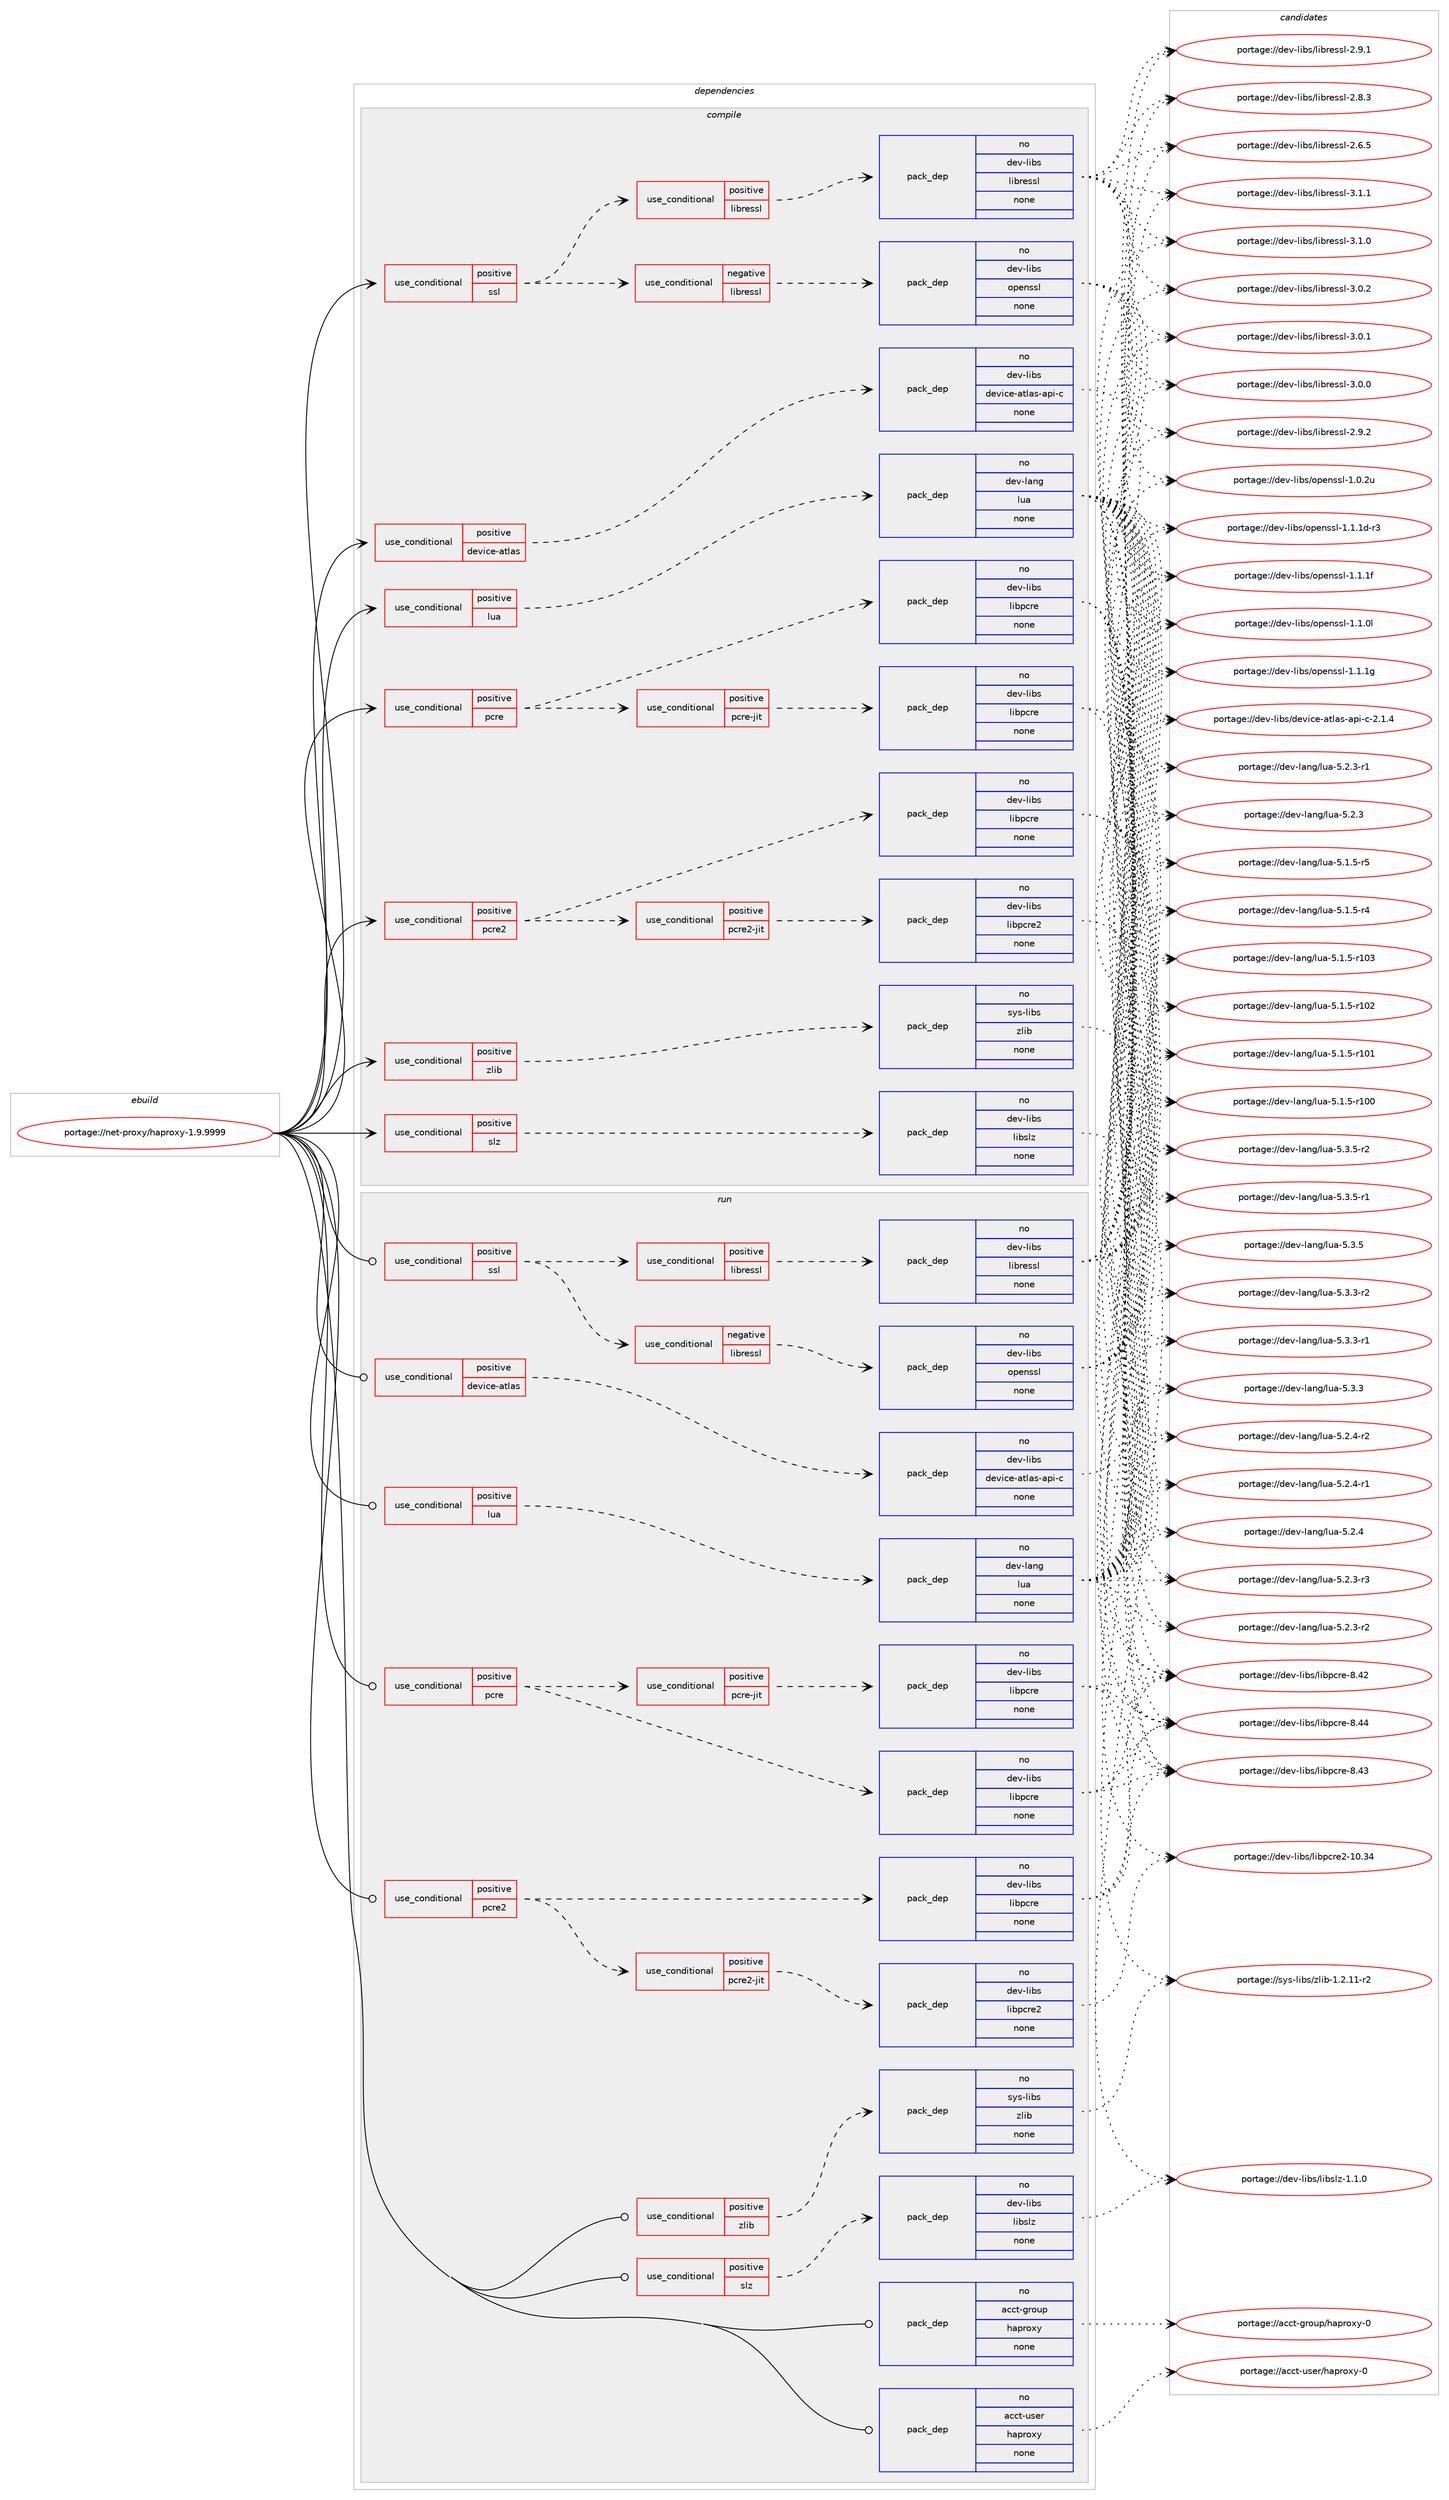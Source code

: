 digraph prolog {

# *************
# Graph options
# *************

newrank=true;
concentrate=true;
compound=true;
graph [rankdir=LR,fontname=Helvetica,fontsize=10,ranksep=1.5];#, ranksep=2.5, nodesep=0.2];
edge  [arrowhead=vee];
node  [fontname=Helvetica,fontsize=10];

# **********
# The ebuild
# **********

subgraph cluster_leftcol {
color=gray;
rank=same;
label=<<i>ebuild</i>>;
id [label="portage://net-proxy/haproxy-1.9.9999", color=red, width=4, href="../net-proxy/haproxy-1.9.9999.svg"];
}

# ****************
# The dependencies
# ****************

subgraph cluster_midcol {
color=gray;
label=<<i>dependencies</i>>;
subgraph cluster_compile {
fillcolor="#eeeeee";
style=filled;
label=<<i>compile</i>>;
subgraph cond2131 {
dependency10929 [label=<<TABLE BORDER="0" CELLBORDER="1" CELLSPACING="0" CELLPADDING="4"><TR><TD ROWSPAN="3" CELLPADDING="10">use_conditional</TD></TR><TR><TD>positive</TD></TR><TR><TD>device-atlas</TD></TR></TABLE>>, shape=none, color=red];
subgraph pack8665 {
dependency10930 [label=<<TABLE BORDER="0" CELLBORDER="1" CELLSPACING="0" CELLPADDING="4" WIDTH="220"><TR><TD ROWSPAN="6" CELLPADDING="30">pack_dep</TD></TR><TR><TD WIDTH="110">no</TD></TR><TR><TD>dev-libs</TD></TR><TR><TD>device-atlas-api-c</TD></TR><TR><TD>none</TD></TR><TR><TD></TD></TR></TABLE>>, shape=none, color=blue];
}
dependency10929:e -> dependency10930:w [weight=20,style="dashed",arrowhead="vee"];
}
id:e -> dependency10929:w [weight=20,style="solid",arrowhead="vee"];
subgraph cond2132 {
dependency10931 [label=<<TABLE BORDER="0" CELLBORDER="1" CELLSPACING="0" CELLPADDING="4"><TR><TD ROWSPAN="3" CELLPADDING="10">use_conditional</TD></TR><TR><TD>positive</TD></TR><TR><TD>lua</TD></TR></TABLE>>, shape=none, color=red];
subgraph pack8666 {
dependency10932 [label=<<TABLE BORDER="0" CELLBORDER="1" CELLSPACING="0" CELLPADDING="4" WIDTH="220"><TR><TD ROWSPAN="6" CELLPADDING="30">pack_dep</TD></TR><TR><TD WIDTH="110">no</TD></TR><TR><TD>dev-lang</TD></TR><TR><TD>lua</TD></TR><TR><TD>none</TD></TR><TR><TD></TD></TR></TABLE>>, shape=none, color=blue];
}
dependency10931:e -> dependency10932:w [weight=20,style="dashed",arrowhead="vee"];
}
id:e -> dependency10931:w [weight=20,style="solid",arrowhead="vee"];
subgraph cond2133 {
dependency10933 [label=<<TABLE BORDER="0" CELLBORDER="1" CELLSPACING="0" CELLPADDING="4"><TR><TD ROWSPAN="3" CELLPADDING="10">use_conditional</TD></TR><TR><TD>positive</TD></TR><TR><TD>pcre</TD></TR></TABLE>>, shape=none, color=red];
subgraph pack8667 {
dependency10934 [label=<<TABLE BORDER="0" CELLBORDER="1" CELLSPACING="0" CELLPADDING="4" WIDTH="220"><TR><TD ROWSPAN="6" CELLPADDING="30">pack_dep</TD></TR><TR><TD WIDTH="110">no</TD></TR><TR><TD>dev-libs</TD></TR><TR><TD>libpcre</TD></TR><TR><TD>none</TD></TR><TR><TD></TD></TR></TABLE>>, shape=none, color=blue];
}
dependency10933:e -> dependency10934:w [weight=20,style="dashed",arrowhead="vee"];
subgraph cond2134 {
dependency10935 [label=<<TABLE BORDER="0" CELLBORDER="1" CELLSPACING="0" CELLPADDING="4"><TR><TD ROWSPAN="3" CELLPADDING="10">use_conditional</TD></TR><TR><TD>positive</TD></TR><TR><TD>pcre-jit</TD></TR></TABLE>>, shape=none, color=red];
subgraph pack8668 {
dependency10936 [label=<<TABLE BORDER="0" CELLBORDER="1" CELLSPACING="0" CELLPADDING="4" WIDTH="220"><TR><TD ROWSPAN="6" CELLPADDING="30">pack_dep</TD></TR><TR><TD WIDTH="110">no</TD></TR><TR><TD>dev-libs</TD></TR><TR><TD>libpcre</TD></TR><TR><TD>none</TD></TR><TR><TD></TD></TR></TABLE>>, shape=none, color=blue];
}
dependency10935:e -> dependency10936:w [weight=20,style="dashed",arrowhead="vee"];
}
dependency10933:e -> dependency10935:w [weight=20,style="dashed",arrowhead="vee"];
}
id:e -> dependency10933:w [weight=20,style="solid",arrowhead="vee"];
subgraph cond2135 {
dependency10937 [label=<<TABLE BORDER="0" CELLBORDER="1" CELLSPACING="0" CELLPADDING="4"><TR><TD ROWSPAN="3" CELLPADDING="10">use_conditional</TD></TR><TR><TD>positive</TD></TR><TR><TD>pcre2</TD></TR></TABLE>>, shape=none, color=red];
subgraph pack8669 {
dependency10938 [label=<<TABLE BORDER="0" CELLBORDER="1" CELLSPACING="0" CELLPADDING="4" WIDTH="220"><TR><TD ROWSPAN="6" CELLPADDING="30">pack_dep</TD></TR><TR><TD WIDTH="110">no</TD></TR><TR><TD>dev-libs</TD></TR><TR><TD>libpcre</TD></TR><TR><TD>none</TD></TR><TR><TD></TD></TR></TABLE>>, shape=none, color=blue];
}
dependency10937:e -> dependency10938:w [weight=20,style="dashed",arrowhead="vee"];
subgraph cond2136 {
dependency10939 [label=<<TABLE BORDER="0" CELLBORDER="1" CELLSPACING="0" CELLPADDING="4"><TR><TD ROWSPAN="3" CELLPADDING="10">use_conditional</TD></TR><TR><TD>positive</TD></TR><TR><TD>pcre2-jit</TD></TR></TABLE>>, shape=none, color=red];
subgraph pack8670 {
dependency10940 [label=<<TABLE BORDER="0" CELLBORDER="1" CELLSPACING="0" CELLPADDING="4" WIDTH="220"><TR><TD ROWSPAN="6" CELLPADDING="30">pack_dep</TD></TR><TR><TD WIDTH="110">no</TD></TR><TR><TD>dev-libs</TD></TR><TR><TD>libpcre2</TD></TR><TR><TD>none</TD></TR><TR><TD></TD></TR></TABLE>>, shape=none, color=blue];
}
dependency10939:e -> dependency10940:w [weight=20,style="dashed",arrowhead="vee"];
}
dependency10937:e -> dependency10939:w [weight=20,style="dashed",arrowhead="vee"];
}
id:e -> dependency10937:w [weight=20,style="solid",arrowhead="vee"];
subgraph cond2137 {
dependency10941 [label=<<TABLE BORDER="0" CELLBORDER="1" CELLSPACING="0" CELLPADDING="4"><TR><TD ROWSPAN="3" CELLPADDING="10">use_conditional</TD></TR><TR><TD>positive</TD></TR><TR><TD>slz</TD></TR></TABLE>>, shape=none, color=red];
subgraph pack8671 {
dependency10942 [label=<<TABLE BORDER="0" CELLBORDER="1" CELLSPACING="0" CELLPADDING="4" WIDTH="220"><TR><TD ROWSPAN="6" CELLPADDING="30">pack_dep</TD></TR><TR><TD WIDTH="110">no</TD></TR><TR><TD>dev-libs</TD></TR><TR><TD>libslz</TD></TR><TR><TD>none</TD></TR><TR><TD></TD></TR></TABLE>>, shape=none, color=blue];
}
dependency10941:e -> dependency10942:w [weight=20,style="dashed",arrowhead="vee"];
}
id:e -> dependency10941:w [weight=20,style="solid",arrowhead="vee"];
subgraph cond2138 {
dependency10943 [label=<<TABLE BORDER="0" CELLBORDER="1" CELLSPACING="0" CELLPADDING="4"><TR><TD ROWSPAN="3" CELLPADDING="10">use_conditional</TD></TR><TR><TD>positive</TD></TR><TR><TD>ssl</TD></TR></TABLE>>, shape=none, color=red];
subgraph cond2139 {
dependency10944 [label=<<TABLE BORDER="0" CELLBORDER="1" CELLSPACING="0" CELLPADDING="4"><TR><TD ROWSPAN="3" CELLPADDING="10">use_conditional</TD></TR><TR><TD>negative</TD></TR><TR><TD>libressl</TD></TR></TABLE>>, shape=none, color=red];
subgraph pack8672 {
dependency10945 [label=<<TABLE BORDER="0" CELLBORDER="1" CELLSPACING="0" CELLPADDING="4" WIDTH="220"><TR><TD ROWSPAN="6" CELLPADDING="30">pack_dep</TD></TR><TR><TD WIDTH="110">no</TD></TR><TR><TD>dev-libs</TD></TR><TR><TD>openssl</TD></TR><TR><TD>none</TD></TR><TR><TD></TD></TR></TABLE>>, shape=none, color=blue];
}
dependency10944:e -> dependency10945:w [weight=20,style="dashed",arrowhead="vee"];
}
dependency10943:e -> dependency10944:w [weight=20,style="dashed",arrowhead="vee"];
subgraph cond2140 {
dependency10946 [label=<<TABLE BORDER="0" CELLBORDER="1" CELLSPACING="0" CELLPADDING="4"><TR><TD ROWSPAN="3" CELLPADDING="10">use_conditional</TD></TR><TR><TD>positive</TD></TR><TR><TD>libressl</TD></TR></TABLE>>, shape=none, color=red];
subgraph pack8673 {
dependency10947 [label=<<TABLE BORDER="0" CELLBORDER="1" CELLSPACING="0" CELLPADDING="4" WIDTH="220"><TR><TD ROWSPAN="6" CELLPADDING="30">pack_dep</TD></TR><TR><TD WIDTH="110">no</TD></TR><TR><TD>dev-libs</TD></TR><TR><TD>libressl</TD></TR><TR><TD>none</TD></TR><TR><TD></TD></TR></TABLE>>, shape=none, color=blue];
}
dependency10946:e -> dependency10947:w [weight=20,style="dashed",arrowhead="vee"];
}
dependency10943:e -> dependency10946:w [weight=20,style="dashed",arrowhead="vee"];
}
id:e -> dependency10943:w [weight=20,style="solid",arrowhead="vee"];
subgraph cond2141 {
dependency10948 [label=<<TABLE BORDER="0" CELLBORDER="1" CELLSPACING="0" CELLPADDING="4"><TR><TD ROWSPAN="3" CELLPADDING="10">use_conditional</TD></TR><TR><TD>positive</TD></TR><TR><TD>zlib</TD></TR></TABLE>>, shape=none, color=red];
subgraph pack8674 {
dependency10949 [label=<<TABLE BORDER="0" CELLBORDER="1" CELLSPACING="0" CELLPADDING="4" WIDTH="220"><TR><TD ROWSPAN="6" CELLPADDING="30">pack_dep</TD></TR><TR><TD WIDTH="110">no</TD></TR><TR><TD>sys-libs</TD></TR><TR><TD>zlib</TD></TR><TR><TD>none</TD></TR><TR><TD></TD></TR></TABLE>>, shape=none, color=blue];
}
dependency10948:e -> dependency10949:w [weight=20,style="dashed",arrowhead="vee"];
}
id:e -> dependency10948:w [weight=20,style="solid",arrowhead="vee"];
}
subgraph cluster_compileandrun {
fillcolor="#eeeeee";
style=filled;
label=<<i>compile and run</i>>;
}
subgraph cluster_run {
fillcolor="#eeeeee";
style=filled;
label=<<i>run</i>>;
subgraph cond2142 {
dependency10950 [label=<<TABLE BORDER="0" CELLBORDER="1" CELLSPACING="0" CELLPADDING="4"><TR><TD ROWSPAN="3" CELLPADDING="10">use_conditional</TD></TR><TR><TD>positive</TD></TR><TR><TD>device-atlas</TD></TR></TABLE>>, shape=none, color=red];
subgraph pack8675 {
dependency10951 [label=<<TABLE BORDER="0" CELLBORDER="1" CELLSPACING="0" CELLPADDING="4" WIDTH="220"><TR><TD ROWSPAN="6" CELLPADDING="30">pack_dep</TD></TR><TR><TD WIDTH="110">no</TD></TR><TR><TD>dev-libs</TD></TR><TR><TD>device-atlas-api-c</TD></TR><TR><TD>none</TD></TR><TR><TD></TD></TR></TABLE>>, shape=none, color=blue];
}
dependency10950:e -> dependency10951:w [weight=20,style="dashed",arrowhead="vee"];
}
id:e -> dependency10950:w [weight=20,style="solid",arrowhead="odot"];
subgraph cond2143 {
dependency10952 [label=<<TABLE BORDER="0" CELLBORDER="1" CELLSPACING="0" CELLPADDING="4"><TR><TD ROWSPAN="3" CELLPADDING="10">use_conditional</TD></TR><TR><TD>positive</TD></TR><TR><TD>lua</TD></TR></TABLE>>, shape=none, color=red];
subgraph pack8676 {
dependency10953 [label=<<TABLE BORDER="0" CELLBORDER="1" CELLSPACING="0" CELLPADDING="4" WIDTH="220"><TR><TD ROWSPAN="6" CELLPADDING="30">pack_dep</TD></TR><TR><TD WIDTH="110">no</TD></TR><TR><TD>dev-lang</TD></TR><TR><TD>lua</TD></TR><TR><TD>none</TD></TR><TR><TD></TD></TR></TABLE>>, shape=none, color=blue];
}
dependency10952:e -> dependency10953:w [weight=20,style="dashed",arrowhead="vee"];
}
id:e -> dependency10952:w [weight=20,style="solid",arrowhead="odot"];
subgraph cond2144 {
dependency10954 [label=<<TABLE BORDER="0" CELLBORDER="1" CELLSPACING="0" CELLPADDING="4"><TR><TD ROWSPAN="3" CELLPADDING="10">use_conditional</TD></TR><TR><TD>positive</TD></TR><TR><TD>pcre</TD></TR></TABLE>>, shape=none, color=red];
subgraph pack8677 {
dependency10955 [label=<<TABLE BORDER="0" CELLBORDER="1" CELLSPACING="0" CELLPADDING="4" WIDTH="220"><TR><TD ROWSPAN="6" CELLPADDING="30">pack_dep</TD></TR><TR><TD WIDTH="110">no</TD></TR><TR><TD>dev-libs</TD></TR><TR><TD>libpcre</TD></TR><TR><TD>none</TD></TR><TR><TD></TD></TR></TABLE>>, shape=none, color=blue];
}
dependency10954:e -> dependency10955:w [weight=20,style="dashed",arrowhead="vee"];
subgraph cond2145 {
dependency10956 [label=<<TABLE BORDER="0" CELLBORDER="1" CELLSPACING="0" CELLPADDING="4"><TR><TD ROWSPAN="3" CELLPADDING="10">use_conditional</TD></TR><TR><TD>positive</TD></TR><TR><TD>pcre-jit</TD></TR></TABLE>>, shape=none, color=red];
subgraph pack8678 {
dependency10957 [label=<<TABLE BORDER="0" CELLBORDER="1" CELLSPACING="0" CELLPADDING="4" WIDTH="220"><TR><TD ROWSPAN="6" CELLPADDING="30">pack_dep</TD></TR><TR><TD WIDTH="110">no</TD></TR><TR><TD>dev-libs</TD></TR><TR><TD>libpcre</TD></TR><TR><TD>none</TD></TR><TR><TD></TD></TR></TABLE>>, shape=none, color=blue];
}
dependency10956:e -> dependency10957:w [weight=20,style="dashed",arrowhead="vee"];
}
dependency10954:e -> dependency10956:w [weight=20,style="dashed",arrowhead="vee"];
}
id:e -> dependency10954:w [weight=20,style="solid",arrowhead="odot"];
subgraph cond2146 {
dependency10958 [label=<<TABLE BORDER="0" CELLBORDER="1" CELLSPACING="0" CELLPADDING="4"><TR><TD ROWSPAN="3" CELLPADDING="10">use_conditional</TD></TR><TR><TD>positive</TD></TR><TR><TD>pcre2</TD></TR></TABLE>>, shape=none, color=red];
subgraph pack8679 {
dependency10959 [label=<<TABLE BORDER="0" CELLBORDER="1" CELLSPACING="0" CELLPADDING="4" WIDTH="220"><TR><TD ROWSPAN="6" CELLPADDING="30">pack_dep</TD></TR><TR><TD WIDTH="110">no</TD></TR><TR><TD>dev-libs</TD></TR><TR><TD>libpcre</TD></TR><TR><TD>none</TD></TR><TR><TD></TD></TR></TABLE>>, shape=none, color=blue];
}
dependency10958:e -> dependency10959:w [weight=20,style="dashed",arrowhead="vee"];
subgraph cond2147 {
dependency10960 [label=<<TABLE BORDER="0" CELLBORDER="1" CELLSPACING="0" CELLPADDING="4"><TR><TD ROWSPAN="3" CELLPADDING="10">use_conditional</TD></TR><TR><TD>positive</TD></TR><TR><TD>pcre2-jit</TD></TR></TABLE>>, shape=none, color=red];
subgraph pack8680 {
dependency10961 [label=<<TABLE BORDER="0" CELLBORDER="1" CELLSPACING="0" CELLPADDING="4" WIDTH="220"><TR><TD ROWSPAN="6" CELLPADDING="30">pack_dep</TD></TR><TR><TD WIDTH="110">no</TD></TR><TR><TD>dev-libs</TD></TR><TR><TD>libpcre2</TD></TR><TR><TD>none</TD></TR><TR><TD></TD></TR></TABLE>>, shape=none, color=blue];
}
dependency10960:e -> dependency10961:w [weight=20,style="dashed",arrowhead="vee"];
}
dependency10958:e -> dependency10960:w [weight=20,style="dashed",arrowhead="vee"];
}
id:e -> dependency10958:w [weight=20,style="solid",arrowhead="odot"];
subgraph cond2148 {
dependency10962 [label=<<TABLE BORDER="0" CELLBORDER="1" CELLSPACING="0" CELLPADDING="4"><TR><TD ROWSPAN="3" CELLPADDING="10">use_conditional</TD></TR><TR><TD>positive</TD></TR><TR><TD>slz</TD></TR></TABLE>>, shape=none, color=red];
subgraph pack8681 {
dependency10963 [label=<<TABLE BORDER="0" CELLBORDER="1" CELLSPACING="0" CELLPADDING="4" WIDTH="220"><TR><TD ROWSPAN="6" CELLPADDING="30">pack_dep</TD></TR><TR><TD WIDTH="110">no</TD></TR><TR><TD>dev-libs</TD></TR><TR><TD>libslz</TD></TR><TR><TD>none</TD></TR><TR><TD></TD></TR></TABLE>>, shape=none, color=blue];
}
dependency10962:e -> dependency10963:w [weight=20,style="dashed",arrowhead="vee"];
}
id:e -> dependency10962:w [weight=20,style="solid",arrowhead="odot"];
subgraph cond2149 {
dependency10964 [label=<<TABLE BORDER="0" CELLBORDER="1" CELLSPACING="0" CELLPADDING="4"><TR><TD ROWSPAN="3" CELLPADDING="10">use_conditional</TD></TR><TR><TD>positive</TD></TR><TR><TD>ssl</TD></TR></TABLE>>, shape=none, color=red];
subgraph cond2150 {
dependency10965 [label=<<TABLE BORDER="0" CELLBORDER="1" CELLSPACING="0" CELLPADDING="4"><TR><TD ROWSPAN="3" CELLPADDING="10">use_conditional</TD></TR><TR><TD>negative</TD></TR><TR><TD>libressl</TD></TR></TABLE>>, shape=none, color=red];
subgraph pack8682 {
dependency10966 [label=<<TABLE BORDER="0" CELLBORDER="1" CELLSPACING="0" CELLPADDING="4" WIDTH="220"><TR><TD ROWSPAN="6" CELLPADDING="30">pack_dep</TD></TR><TR><TD WIDTH="110">no</TD></TR><TR><TD>dev-libs</TD></TR><TR><TD>openssl</TD></TR><TR><TD>none</TD></TR><TR><TD></TD></TR></TABLE>>, shape=none, color=blue];
}
dependency10965:e -> dependency10966:w [weight=20,style="dashed",arrowhead="vee"];
}
dependency10964:e -> dependency10965:w [weight=20,style="dashed",arrowhead="vee"];
subgraph cond2151 {
dependency10967 [label=<<TABLE BORDER="0" CELLBORDER="1" CELLSPACING="0" CELLPADDING="4"><TR><TD ROWSPAN="3" CELLPADDING="10">use_conditional</TD></TR><TR><TD>positive</TD></TR><TR><TD>libressl</TD></TR></TABLE>>, shape=none, color=red];
subgraph pack8683 {
dependency10968 [label=<<TABLE BORDER="0" CELLBORDER="1" CELLSPACING="0" CELLPADDING="4" WIDTH="220"><TR><TD ROWSPAN="6" CELLPADDING="30">pack_dep</TD></TR><TR><TD WIDTH="110">no</TD></TR><TR><TD>dev-libs</TD></TR><TR><TD>libressl</TD></TR><TR><TD>none</TD></TR><TR><TD></TD></TR></TABLE>>, shape=none, color=blue];
}
dependency10967:e -> dependency10968:w [weight=20,style="dashed",arrowhead="vee"];
}
dependency10964:e -> dependency10967:w [weight=20,style="dashed",arrowhead="vee"];
}
id:e -> dependency10964:w [weight=20,style="solid",arrowhead="odot"];
subgraph cond2152 {
dependency10969 [label=<<TABLE BORDER="0" CELLBORDER="1" CELLSPACING="0" CELLPADDING="4"><TR><TD ROWSPAN="3" CELLPADDING="10">use_conditional</TD></TR><TR><TD>positive</TD></TR><TR><TD>zlib</TD></TR></TABLE>>, shape=none, color=red];
subgraph pack8684 {
dependency10970 [label=<<TABLE BORDER="0" CELLBORDER="1" CELLSPACING="0" CELLPADDING="4" WIDTH="220"><TR><TD ROWSPAN="6" CELLPADDING="30">pack_dep</TD></TR><TR><TD WIDTH="110">no</TD></TR><TR><TD>sys-libs</TD></TR><TR><TD>zlib</TD></TR><TR><TD>none</TD></TR><TR><TD></TD></TR></TABLE>>, shape=none, color=blue];
}
dependency10969:e -> dependency10970:w [weight=20,style="dashed",arrowhead="vee"];
}
id:e -> dependency10969:w [weight=20,style="solid",arrowhead="odot"];
subgraph pack8685 {
dependency10971 [label=<<TABLE BORDER="0" CELLBORDER="1" CELLSPACING="0" CELLPADDING="4" WIDTH="220"><TR><TD ROWSPAN="6" CELLPADDING="30">pack_dep</TD></TR><TR><TD WIDTH="110">no</TD></TR><TR><TD>acct-group</TD></TR><TR><TD>haproxy</TD></TR><TR><TD>none</TD></TR><TR><TD></TD></TR></TABLE>>, shape=none, color=blue];
}
id:e -> dependency10971:w [weight=20,style="solid",arrowhead="odot"];
subgraph pack8686 {
dependency10972 [label=<<TABLE BORDER="0" CELLBORDER="1" CELLSPACING="0" CELLPADDING="4" WIDTH="220"><TR><TD ROWSPAN="6" CELLPADDING="30">pack_dep</TD></TR><TR><TD WIDTH="110">no</TD></TR><TR><TD>acct-user</TD></TR><TR><TD>haproxy</TD></TR><TR><TD>none</TD></TR><TR><TD></TD></TR></TABLE>>, shape=none, color=blue];
}
id:e -> dependency10972:w [weight=20,style="solid",arrowhead="odot"];
}
}

# **************
# The candidates
# **************

subgraph cluster_choices {
rank=same;
color=gray;
label=<<i>candidates</i>>;

subgraph choice8665 {
color=black;
nodesep=1;
choice1001011184510810598115471001011181059910145971161089711545971121054599455046494652 [label="portage://dev-libs/device-atlas-api-c-2.1.4", color=red, width=4,href="../dev-libs/device-atlas-api-c-2.1.4.svg"];
dependency10930:e -> choice1001011184510810598115471001011181059910145971161089711545971121054599455046494652:w [style=dotted,weight="100"];
}
subgraph choice8666 {
color=black;
nodesep=1;
choice100101118451089711010347108117974553465146534511450 [label="portage://dev-lang/lua-5.3.5-r2", color=red, width=4,href="../dev-lang/lua-5.3.5-r2.svg"];
choice100101118451089711010347108117974553465146534511449 [label="portage://dev-lang/lua-5.3.5-r1", color=red, width=4,href="../dev-lang/lua-5.3.5-r1.svg"];
choice10010111845108971101034710811797455346514653 [label="portage://dev-lang/lua-5.3.5", color=red, width=4,href="../dev-lang/lua-5.3.5.svg"];
choice100101118451089711010347108117974553465146514511450 [label="portage://dev-lang/lua-5.3.3-r2", color=red, width=4,href="../dev-lang/lua-5.3.3-r2.svg"];
choice100101118451089711010347108117974553465146514511449 [label="portage://dev-lang/lua-5.3.3-r1", color=red, width=4,href="../dev-lang/lua-5.3.3-r1.svg"];
choice10010111845108971101034710811797455346514651 [label="portage://dev-lang/lua-5.3.3", color=red, width=4,href="../dev-lang/lua-5.3.3.svg"];
choice100101118451089711010347108117974553465046524511450 [label="portage://dev-lang/lua-5.2.4-r2", color=red, width=4,href="../dev-lang/lua-5.2.4-r2.svg"];
choice100101118451089711010347108117974553465046524511449 [label="portage://dev-lang/lua-5.2.4-r1", color=red, width=4,href="../dev-lang/lua-5.2.4-r1.svg"];
choice10010111845108971101034710811797455346504652 [label="portage://dev-lang/lua-5.2.4", color=red, width=4,href="../dev-lang/lua-5.2.4.svg"];
choice100101118451089711010347108117974553465046514511451 [label="portage://dev-lang/lua-5.2.3-r3", color=red, width=4,href="../dev-lang/lua-5.2.3-r3.svg"];
choice100101118451089711010347108117974553465046514511450 [label="portage://dev-lang/lua-5.2.3-r2", color=red, width=4,href="../dev-lang/lua-5.2.3-r2.svg"];
choice100101118451089711010347108117974553465046514511449 [label="portage://dev-lang/lua-5.2.3-r1", color=red, width=4,href="../dev-lang/lua-5.2.3-r1.svg"];
choice10010111845108971101034710811797455346504651 [label="portage://dev-lang/lua-5.2.3", color=red, width=4,href="../dev-lang/lua-5.2.3.svg"];
choice100101118451089711010347108117974553464946534511453 [label="portage://dev-lang/lua-5.1.5-r5", color=red, width=4,href="../dev-lang/lua-5.1.5-r5.svg"];
choice100101118451089711010347108117974553464946534511452 [label="portage://dev-lang/lua-5.1.5-r4", color=red, width=4,href="../dev-lang/lua-5.1.5-r4.svg"];
choice1001011184510897110103471081179745534649465345114494851 [label="portage://dev-lang/lua-5.1.5-r103", color=red, width=4,href="../dev-lang/lua-5.1.5-r103.svg"];
choice1001011184510897110103471081179745534649465345114494850 [label="portage://dev-lang/lua-5.1.5-r102", color=red, width=4,href="../dev-lang/lua-5.1.5-r102.svg"];
choice1001011184510897110103471081179745534649465345114494849 [label="portage://dev-lang/lua-5.1.5-r101", color=red, width=4,href="../dev-lang/lua-5.1.5-r101.svg"];
choice1001011184510897110103471081179745534649465345114494848 [label="portage://dev-lang/lua-5.1.5-r100", color=red, width=4,href="../dev-lang/lua-5.1.5-r100.svg"];
dependency10932:e -> choice100101118451089711010347108117974553465146534511450:w [style=dotted,weight="100"];
dependency10932:e -> choice100101118451089711010347108117974553465146534511449:w [style=dotted,weight="100"];
dependency10932:e -> choice10010111845108971101034710811797455346514653:w [style=dotted,weight="100"];
dependency10932:e -> choice100101118451089711010347108117974553465146514511450:w [style=dotted,weight="100"];
dependency10932:e -> choice100101118451089711010347108117974553465146514511449:w [style=dotted,weight="100"];
dependency10932:e -> choice10010111845108971101034710811797455346514651:w [style=dotted,weight="100"];
dependency10932:e -> choice100101118451089711010347108117974553465046524511450:w [style=dotted,weight="100"];
dependency10932:e -> choice100101118451089711010347108117974553465046524511449:w [style=dotted,weight="100"];
dependency10932:e -> choice10010111845108971101034710811797455346504652:w [style=dotted,weight="100"];
dependency10932:e -> choice100101118451089711010347108117974553465046514511451:w [style=dotted,weight="100"];
dependency10932:e -> choice100101118451089711010347108117974553465046514511450:w [style=dotted,weight="100"];
dependency10932:e -> choice100101118451089711010347108117974553465046514511449:w [style=dotted,weight="100"];
dependency10932:e -> choice10010111845108971101034710811797455346504651:w [style=dotted,weight="100"];
dependency10932:e -> choice100101118451089711010347108117974553464946534511453:w [style=dotted,weight="100"];
dependency10932:e -> choice100101118451089711010347108117974553464946534511452:w [style=dotted,weight="100"];
dependency10932:e -> choice1001011184510897110103471081179745534649465345114494851:w [style=dotted,weight="100"];
dependency10932:e -> choice1001011184510897110103471081179745534649465345114494850:w [style=dotted,weight="100"];
dependency10932:e -> choice1001011184510897110103471081179745534649465345114494849:w [style=dotted,weight="100"];
dependency10932:e -> choice1001011184510897110103471081179745534649465345114494848:w [style=dotted,weight="100"];
}
subgraph choice8667 {
color=black;
nodesep=1;
choice10010111845108105981154710810598112991141014556465252 [label="portage://dev-libs/libpcre-8.44", color=red, width=4,href="../dev-libs/libpcre-8.44.svg"];
choice10010111845108105981154710810598112991141014556465251 [label="portage://dev-libs/libpcre-8.43", color=red, width=4,href="../dev-libs/libpcre-8.43.svg"];
choice10010111845108105981154710810598112991141014556465250 [label="portage://dev-libs/libpcre-8.42", color=red, width=4,href="../dev-libs/libpcre-8.42.svg"];
dependency10934:e -> choice10010111845108105981154710810598112991141014556465252:w [style=dotted,weight="100"];
dependency10934:e -> choice10010111845108105981154710810598112991141014556465251:w [style=dotted,weight="100"];
dependency10934:e -> choice10010111845108105981154710810598112991141014556465250:w [style=dotted,weight="100"];
}
subgraph choice8668 {
color=black;
nodesep=1;
choice10010111845108105981154710810598112991141014556465252 [label="portage://dev-libs/libpcre-8.44", color=red, width=4,href="../dev-libs/libpcre-8.44.svg"];
choice10010111845108105981154710810598112991141014556465251 [label="portage://dev-libs/libpcre-8.43", color=red, width=4,href="../dev-libs/libpcre-8.43.svg"];
choice10010111845108105981154710810598112991141014556465250 [label="portage://dev-libs/libpcre-8.42", color=red, width=4,href="../dev-libs/libpcre-8.42.svg"];
dependency10936:e -> choice10010111845108105981154710810598112991141014556465252:w [style=dotted,weight="100"];
dependency10936:e -> choice10010111845108105981154710810598112991141014556465251:w [style=dotted,weight="100"];
dependency10936:e -> choice10010111845108105981154710810598112991141014556465250:w [style=dotted,weight="100"];
}
subgraph choice8669 {
color=black;
nodesep=1;
choice10010111845108105981154710810598112991141014556465252 [label="portage://dev-libs/libpcre-8.44", color=red, width=4,href="../dev-libs/libpcre-8.44.svg"];
choice10010111845108105981154710810598112991141014556465251 [label="portage://dev-libs/libpcre-8.43", color=red, width=4,href="../dev-libs/libpcre-8.43.svg"];
choice10010111845108105981154710810598112991141014556465250 [label="portage://dev-libs/libpcre-8.42", color=red, width=4,href="../dev-libs/libpcre-8.42.svg"];
dependency10938:e -> choice10010111845108105981154710810598112991141014556465252:w [style=dotted,weight="100"];
dependency10938:e -> choice10010111845108105981154710810598112991141014556465251:w [style=dotted,weight="100"];
dependency10938:e -> choice10010111845108105981154710810598112991141014556465250:w [style=dotted,weight="100"];
}
subgraph choice8670 {
color=black;
nodesep=1;
choice100101118451081059811547108105981129911410150454948465152 [label="portage://dev-libs/libpcre2-10.34", color=red, width=4,href="../dev-libs/libpcre2-10.34.svg"];
dependency10940:e -> choice100101118451081059811547108105981129911410150454948465152:w [style=dotted,weight="100"];
}
subgraph choice8671 {
color=black;
nodesep=1;
choice10010111845108105981154710810598115108122454946494648 [label="portage://dev-libs/libslz-1.1.0", color=red, width=4,href="../dev-libs/libslz-1.1.0.svg"];
dependency10942:e -> choice10010111845108105981154710810598115108122454946494648:w [style=dotted,weight="100"];
}
subgraph choice8672 {
color=black;
nodesep=1;
choice100101118451081059811547111112101110115115108454946494649103 [label="portage://dev-libs/openssl-1.1.1g", color=red, width=4,href="../dev-libs/openssl-1.1.1g.svg"];
choice100101118451081059811547111112101110115115108454946494649102 [label="portage://dev-libs/openssl-1.1.1f", color=red, width=4,href="../dev-libs/openssl-1.1.1f.svg"];
choice1001011184510810598115471111121011101151151084549464946491004511451 [label="portage://dev-libs/openssl-1.1.1d-r3", color=red, width=4,href="../dev-libs/openssl-1.1.1d-r3.svg"];
choice100101118451081059811547111112101110115115108454946494648108 [label="portage://dev-libs/openssl-1.1.0l", color=red, width=4,href="../dev-libs/openssl-1.1.0l.svg"];
choice100101118451081059811547111112101110115115108454946484650117 [label="portage://dev-libs/openssl-1.0.2u", color=red, width=4,href="../dev-libs/openssl-1.0.2u.svg"];
dependency10945:e -> choice100101118451081059811547111112101110115115108454946494649103:w [style=dotted,weight="100"];
dependency10945:e -> choice100101118451081059811547111112101110115115108454946494649102:w [style=dotted,weight="100"];
dependency10945:e -> choice1001011184510810598115471111121011101151151084549464946491004511451:w [style=dotted,weight="100"];
dependency10945:e -> choice100101118451081059811547111112101110115115108454946494648108:w [style=dotted,weight="100"];
dependency10945:e -> choice100101118451081059811547111112101110115115108454946484650117:w [style=dotted,weight="100"];
}
subgraph choice8673 {
color=black;
nodesep=1;
choice10010111845108105981154710810598114101115115108455146494649 [label="portage://dev-libs/libressl-3.1.1", color=red, width=4,href="../dev-libs/libressl-3.1.1.svg"];
choice10010111845108105981154710810598114101115115108455146494648 [label="portage://dev-libs/libressl-3.1.0", color=red, width=4,href="../dev-libs/libressl-3.1.0.svg"];
choice10010111845108105981154710810598114101115115108455146484650 [label="portage://dev-libs/libressl-3.0.2", color=red, width=4,href="../dev-libs/libressl-3.0.2.svg"];
choice10010111845108105981154710810598114101115115108455146484649 [label="portage://dev-libs/libressl-3.0.1", color=red, width=4,href="../dev-libs/libressl-3.0.1.svg"];
choice10010111845108105981154710810598114101115115108455146484648 [label="portage://dev-libs/libressl-3.0.0", color=red, width=4,href="../dev-libs/libressl-3.0.0.svg"];
choice10010111845108105981154710810598114101115115108455046574650 [label="portage://dev-libs/libressl-2.9.2", color=red, width=4,href="../dev-libs/libressl-2.9.2.svg"];
choice10010111845108105981154710810598114101115115108455046574649 [label="portage://dev-libs/libressl-2.9.1", color=red, width=4,href="../dev-libs/libressl-2.9.1.svg"];
choice10010111845108105981154710810598114101115115108455046564651 [label="portage://dev-libs/libressl-2.8.3", color=red, width=4,href="../dev-libs/libressl-2.8.3.svg"];
choice10010111845108105981154710810598114101115115108455046544653 [label="portage://dev-libs/libressl-2.6.5", color=red, width=4,href="../dev-libs/libressl-2.6.5.svg"];
dependency10947:e -> choice10010111845108105981154710810598114101115115108455146494649:w [style=dotted,weight="100"];
dependency10947:e -> choice10010111845108105981154710810598114101115115108455146494648:w [style=dotted,weight="100"];
dependency10947:e -> choice10010111845108105981154710810598114101115115108455146484650:w [style=dotted,weight="100"];
dependency10947:e -> choice10010111845108105981154710810598114101115115108455146484649:w [style=dotted,weight="100"];
dependency10947:e -> choice10010111845108105981154710810598114101115115108455146484648:w [style=dotted,weight="100"];
dependency10947:e -> choice10010111845108105981154710810598114101115115108455046574650:w [style=dotted,weight="100"];
dependency10947:e -> choice10010111845108105981154710810598114101115115108455046574649:w [style=dotted,weight="100"];
dependency10947:e -> choice10010111845108105981154710810598114101115115108455046564651:w [style=dotted,weight="100"];
dependency10947:e -> choice10010111845108105981154710810598114101115115108455046544653:w [style=dotted,weight="100"];
}
subgraph choice8674 {
color=black;
nodesep=1;
choice11512111545108105981154712210810598454946504649494511450 [label="portage://sys-libs/zlib-1.2.11-r2", color=red, width=4,href="../sys-libs/zlib-1.2.11-r2.svg"];
dependency10949:e -> choice11512111545108105981154712210810598454946504649494511450:w [style=dotted,weight="100"];
}
subgraph choice8675 {
color=black;
nodesep=1;
choice1001011184510810598115471001011181059910145971161089711545971121054599455046494652 [label="portage://dev-libs/device-atlas-api-c-2.1.4", color=red, width=4,href="../dev-libs/device-atlas-api-c-2.1.4.svg"];
dependency10951:e -> choice1001011184510810598115471001011181059910145971161089711545971121054599455046494652:w [style=dotted,weight="100"];
}
subgraph choice8676 {
color=black;
nodesep=1;
choice100101118451089711010347108117974553465146534511450 [label="portage://dev-lang/lua-5.3.5-r2", color=red, width=4,href="../dev-lang/lua-5.3.5-r2.svg"];
choice100101118451089711010347108117974553465146534511449 [label="portage://dev-lang/lua-5.3.5-r1", color=red, width=4,href="../dev-lang/lua-5.3.5-r1.svg"];
choice10010111845108971101034710811797455346514653 [label="portage://dev-lang/lua-5.3.5", color=red, width=4,href="../dev-lang/lua-5.3.5.svg"];
choice100101118451089711010347108117974553465146514511450 [label="portage://dev-lang/lua-5.3.3-r2", color=red, width=4,href="../dev-lang/lua-5.3.3-r2.svg"];
choice100101118451089711010347108117974553465146514511449 [label="portage://dev-lang/lua-5.3.3-r1", color=red, width=4,href="../dev-lang/lua-5.3.3-r1.svg"];
choice10010111845108971101034710811797455346514651 [label="portage://dev-lang/lua-5.3.3", color=red, width=4,href="../dev-lang/lua-5.3.3.svg"];
choice100101118451089711010347108117974553465046524511450 [label="portage://dev-lang/lua-5.2.4-r2", color=red, width=4,href="../dev-lang/lua-5.2.4-r2.svg"];
choice100101118451089711010347108117974553465046524511449 [label="portage://dev-lang/lua-5.2.4-r1", color=red, width=4,href="../dev-lang/lua-5.2.4-r1.svg"];
choice10010111845108971101034710811797455346504652 [label="portage://dev-lang/lua-5.2.4", color=red, width=4,href="../dev-lang/lua-5.2.4.svg"];
choice100101118451089711010347108117974553465046514511451 [label="portage://dev-lang/lua-5.2.3-r3", color=red, width=4,href="../dev-lang/lua-5.2.3-r3.svg"];
choice100101118451089711010347108117974553465046514511450 [label="portage://dev-lang/lua-5.2.3-r2", color=red, width=4,href="../dev-lang/lua-5.2.3-r2.svg"];
choice100101118451089711010347108117974553465046514511449 [label="portage://dev-lang/lua-5.2.3-r1", color=red, width=4,href="../dev-lang/lua-5.2.3-r1.svg"];
choice10010111845108971101034710811797455346504651 [label="portage://dev-lang/lua-5.2.3", color=red, width=4,href="../dev-lang/lua-5.2.3.svg"];
choice100101118451089711010347108117974553464946534511453 [label="portage://dev-lang/lua-5.1.5-r5", color=red, width=4,href="../dev-lang/lua-5.1.5-r5.svg"];
choice100101118451089711010347108117974553464946534511452 [label="portage://dev-lang/lua-5.1.5-r4", color=red, width=4,href="../dev-lang/lua-5.1.5-r4.svg"];
choice1001011184510897110103471081179745534649465345114494851 [label="portage://dev-lang/lua-5.1.5-r103", color=red, width=4,href="../dev-lang/lua-5.1.5-r103.svg"];
choice1001011184510897110103471081179745534649465345114494850 [label="portage://dev-lang/lua-5.1.5-r102", color=red, width=4,href="../dev-lang/lua-5.1.5-r102.svg"];
choice1001011184510897110103471081179745534649465345114494849 [label="portage://dev-lang/lua-5.1.5-r101", color=red, width=4,href="../dev-lang/lua-5.1.5-r101.svg"];
choice1001011184510897110103471081179745534649465345114494848 [label="portage://dev-lang/lua-5.1.5-r100", color=red, width=4,href="../dev-lang/lua-5.1.5-r100.svg"];
dependency10953:e -> choice100101118451089711010347108117974553465146534511450:w [style=dotted,weight="100"];
dependency10953:e -> choice100101118451089711010347108117974553465146534511449:w [style=dotted,weight="100"];
dependency10953:e -> choice10010111845108971101034710811797455346514653:w [style=dotted,weight="100"];
dependency10953:e -> choice100101118451089711010347108117974553465146514511450:w [style=dotted,weight="100"];
dependency10953:e -> choice100101118451089711010347108117974553465146514511449:w [style=dotted,weight="100"];
dependency10953:e -> choice10010111845108971101034710811797455346514651:w [style=dotted,weight="100"];
dependency10953:e -> choice100101118451089711010347108117974553465046524511450:w [style=dotted,weight="100"];
dependency10953:e -> choice100101118451089711010347108117974553465046524511449:w [style=dotted,weight="100"];
dependency10953:e -> choice10010111845108971101034710811797455346504652:w [style=dotted,weight="100"];
dependency10953:e -> choice100101118451089711010347108117974553465046514511451:w [style=dotted,weight="100"];
dependency10953:e -> choice100101118451089711010347108117974553465046514511450:w [style=dotted,weight="100"];
dependency10953:e -> choice100101118451089711010347108117974553465046514511449:w [style=dotted,weight="100"];
dependency10953:e -> choice10010111845108971101034710811797455346504651:w [style=dotted,weight="100"];
dependency10953:e -> choice100101118451089711010347108117974553464946534511453:w [style=dotted,weight="100"];
dependency10953:e -> choice100101118451089711010347108117974553464946534511452:w [style=dotted,weight="100"];
dependency10953:e -> choice1001011184510897110103471081179745534649465345114494851:w [style=dotted,weight="100"];
dependency10953:e -> choice1001011184510897110103471081179745534649465345114494850:w [style=dotted,weight="100"];
dependency10953:e -> choice1001011184510897110103471081179745534649465345114494849:w [style=dotted,weight="100"];
dependency10953:e -> choice1001011184510897110103471081179745534649465345114494848:w [style=dotted,weight="100"];
}
subgraph choice8677 {
color=black;
nodesep=1;
choice10010111845108105981154710810598112991141014556465252 [label="portage://dev-libs/libpcre-8.44", color=red, width=4,href="../dev-libs/libpcre-8.44.svg"];
choice10010111845108105981154710810598112991141014556465251 [label="portage://dev-libs/libpcre-8.43", color=red, width=4,href="../dev-libs/libpcre-8.43.svg"];
choice10010111845108105981154710810598112991141014556465250 [label="portage://dev-libs/libpcre-8.42", color=red, width=4,href="../dev-libs/libpcre-8.42.svg"];
dependency10955:e -> choice10010111845108105981154710810598112991141014556465252:w [style=dotted,weight="100"];
dependency10955:e -> choice10010111845108105981154710810598112991141014556465251:w [style=dotted,weight="100"];
dependency10955:e -> choice10010111845108105981154710810598112991141014556465250:w [style=dotted,weight="100"];
}
subgraph choice8678 {
color=black;
nodesep=1;
choice10010111845108105981154710810598112991141014556465252 [label="portage://dev-libs/libpcre-8.44", color=red, width=4,href="../dev-libs/libpcre-8.44.svg"];
choice10010111845108105981154710810598112991141014556465251 [label="portage://dev-libs/libpcre-8.43", color=red, width=4,href="../dev-libs/libpcre-8.43.svg"];
choice10010111845108105981154710810598112991141014556465250 [label="portage://dev-libs/libpcre-8.42", color=red, width=4,href="../dev-libs/libpcre-8.42.svg"];
dependency10957:e -> choice10010111845108105981154710810598112991141014556465252:w [style=dotted,weight="100"];
dependency10957:e -> choice10010111845108105981154710810598112991141014556465251:w [style=dotted,weight="100"];
dependency10957:e -> choice10010111845108105981154710810598112991141014556465250:w [style=dotted,weight="100"];
}
subgraph choice8679 {
color=black;
nodesep=1;
choice10010111845108105981154710810598112991141014556465252 [label="portage://dev-libs/libpcre-8.44", color=red, width=4,href="../dev-libs/libpcre-8.44.svg"];
choice10010111845108105981154710810598112991141014556465251 [label="portage://dev-libs/libpcre-8.43", color=red, width=4,href="../dev-libs/libpcre-8.43.svg"];
choice10010111845108105981154710810598112991141014556465250 [label="portage://dev-libs/libpcre-8.42", color=red, width=4,href="../dev-libs/libpcre-8.42.svg"];
dependency10959:e -> choice10010111845108105981154710810598112991141014556465252:w [style=dotted,weight="100"];
dependency10959:e -> choice10010111845108105981154710810598112991141014556465251:w [style=dotted,weight="100"];
dependency10959:e -> choice10010111845108105981154710810598112991141014556465250:w [style=dotted,weight="100"];
}
subgraph choice8680 {
color=black;
nodesep=1;
choice100101118451081059811547108105981129911410150454948465152 [label="portage://dev-libs/libpcre2-10.34", color=red, width=4,href="../dev-libs/libpcre2-10.34.svg"];
dependency10961:e -> choice100101118451081059811547108105981129911410150454948465152:w [style=dotted,weight="100"];
}
subgraph choice8681 {
color=black;
nodesep=1;
choice10010111845108105981154710810598115108122454946494648 [label="portage://dev-libs/libslz-1.1.0", color=red, width=4,href="../dev-libs/libslz-1.1.0.svg"];
dependency10963:e -> choice10010111845108105981154710810598115108122454946494648:w [style=dotted,weight="100"];
}
subgraph choice8682 {
color=black;
nodesep=1;
choice100101118451081059811547111112101110115115108454946494649103 [label="portage://dev-libs/openssl-1.1.1g", color=red, width=4,href="../dev-libs/openssl-1.1.1g.svg"];
choice100101118451081059811547111112101110115115108454946494649102 [label="portage://dev-libs/openssl-1.1.1f", color=red, width=4,href="../dev-libs/openssl-1.1.1f.svg"];
choice1001011184510810598115471111121011101151151084549464946491004511451 [label="portage://dev-libs/openssl-1.1.1d-r3", color=red, width=4,href="../dev-libs/openssl-1.1.1d-r3.svg"];
choice100101118451081059811547111112101110115115108454946494648108 [label="portage://dev-libs/openssl-1.1.0l", color=red, width=4,href="../dev-libs/openssl-1.1.0l.svg"];
choice100101118451081059811547111112101110115115108454946484650117 [label="portage://dev-libs/openssl-1.0.2u", color=red, width=4,href="../dev-libs/openssl-1.0.2u.svg"];
dependency10966:e -> choice100101118451081059811547111112101110115115108454946494649103:w [style=dotted,weight="100"];
dependency10966:e -> choice100101118451081059811547111112101110115115108454946494649102:w [style=dotted,weight="100"];
dependency10966:e -> choice1001011184510810598115471111121011101151151084549464946491004511451:w [style=dotted,weight="100"];
dependency10966:e -> choice100101118451081059811547111112101110115115108454946494648108:w [style=dotted,weight="100"];
dependency10966:e -> choice100101118451081059811547111112101110115115108454946484650117:w [style=dotted,weight="100"];
}
subgraph choice8683 {
color=black;
nodesep=1;
choice10010111845108105981154710810598114101115115108455146494649 [label="portage://dev-libs/libressl-3.1.1", color=red, width=4,href="../dev-libs/libressl-3.1.1.svg"];
choice10010111845108105981154710810598114101115115108455146494648 [label="portage://dev-libs/libressl-3.1.0", color=red, width=4,href="../dev-libs/libressl-3.1.0.svg"];
choice10010111845108105981154710810598114101115115108455146484650 [label="portage://dev-libs/libressl-3.0.2", color=red, width=4,href="../dev-libs/libressl-3.0.2.svg"];
choice10010111845108105981154710810598114101115115108455146484649 [label="portage://dev-libs/libressl-3.0.1", color=red, width=4,href="../dev-libs/libressl-3.0.1.svg"];
choice10010111845108105981154710810598114101115115108455146484648 [label="portage://dev-libs/libressl-3.0.0", color=red, width=4,href="../dev-libs/libressl-3.0.0.svg"];
choice10010111845108105981154710810598114101115115108455046574650 [label="portage://dev-libs/libressl-2.9.2", color=red, width=4,href="../dev-libs/libressl-2.9.2.svg"];
choice10010111845108105981154710810598114101115115108455046574649 [label="portage://dev-libs/libressl-2.9.1", color=red, width=4,href="../dev-libs/libressl-2.9.1.svg"];
choice10010111845108105981154710810598114101115115108455046564651 [label="portage://dev-libs/libressl-2.8.3", color=red, width=4,href="../dev-libs/libressl-2.8.3.svg"];
choice10010111845108105981154710810598114101115115108455046544653 [label="portage://dev-libs/libressl-2.6.5", color=red, width=4,href="../dev-libs/libressl-2.6.5.svg"];
dependency10968:e -> choice10010111845108105981154710810598114101115115108455146494649:w [style=dotted,weight="100"];
dependency10968:e -> choice10010111845108105981154710810598114101115115108455146494648:w [style=dotted,weight="100"];
dependency10968:e -> choice10010111845108105981154710810598114101115115108455146484650:w [style=dotted,weight="100"];
dependency10968:e -> choice10010111845108105981154710810598114101115115108455146484649:w [style=dotted,weight="100"];
dependency10968:e -> choice10010111845108105981154710810598114101115115108455146484648:w [style=dotted,weight="100"];
dependency10968:e -> choice10010111845108105981154710810598114101115115108455046574650:w [style=dotted,weight="100"];
dependency10968:e -> choice10010111845108105981154710810598114101115115108455046574649:w [style=dotted,weight="100"];
dependency10968:e -> choice10010111845108105981154710810598114101115115108455046564651:w [style=dotted,weight="100"];
dependency10968:e -> choice10010111845108105981154710810598114101115115108455046544653:w [style=dotted,weight="100"];
}
subgraph choice8684 {
color=black;
nodesep=1;
choice11512111545108105981154712210810598454946504649494511450 [label="portage://sys-libs/zlib-1.2.11-r2", color=red, width=4,href="../sys-libs/zlib-1.2.11-r2.svg"];
dependency10970:e -> choice11512111545108105981154712210810598454946504649494511450:w [style=dotted,weight="100"];
}
subgraph choice8685 {
color=black;
nodesep=1;
choice9799991164510311411111711247104971121141111201214548 [label="portage://acct-group/haproxy-0", color=red, width=4,href="../acct-group/haproxy-0.svg"];
dependency10971:e -> choice9799991164510311411111711247104971121141111201214548:w [style=dotted,weight="100"];
}
subgraph choice8686 {
color=black;
nodesep=1;
choice9799991164511711510111447104971121141111201214548 [label="portage://acct-user/haproxy-0", color=red, width=4,href="../acct-user/haproxy-0.svg"];
dependency10972:e -> choice9799991164511711510111447104971121141111201214548:w [style=dotted,weight="100"];
}
}

}
